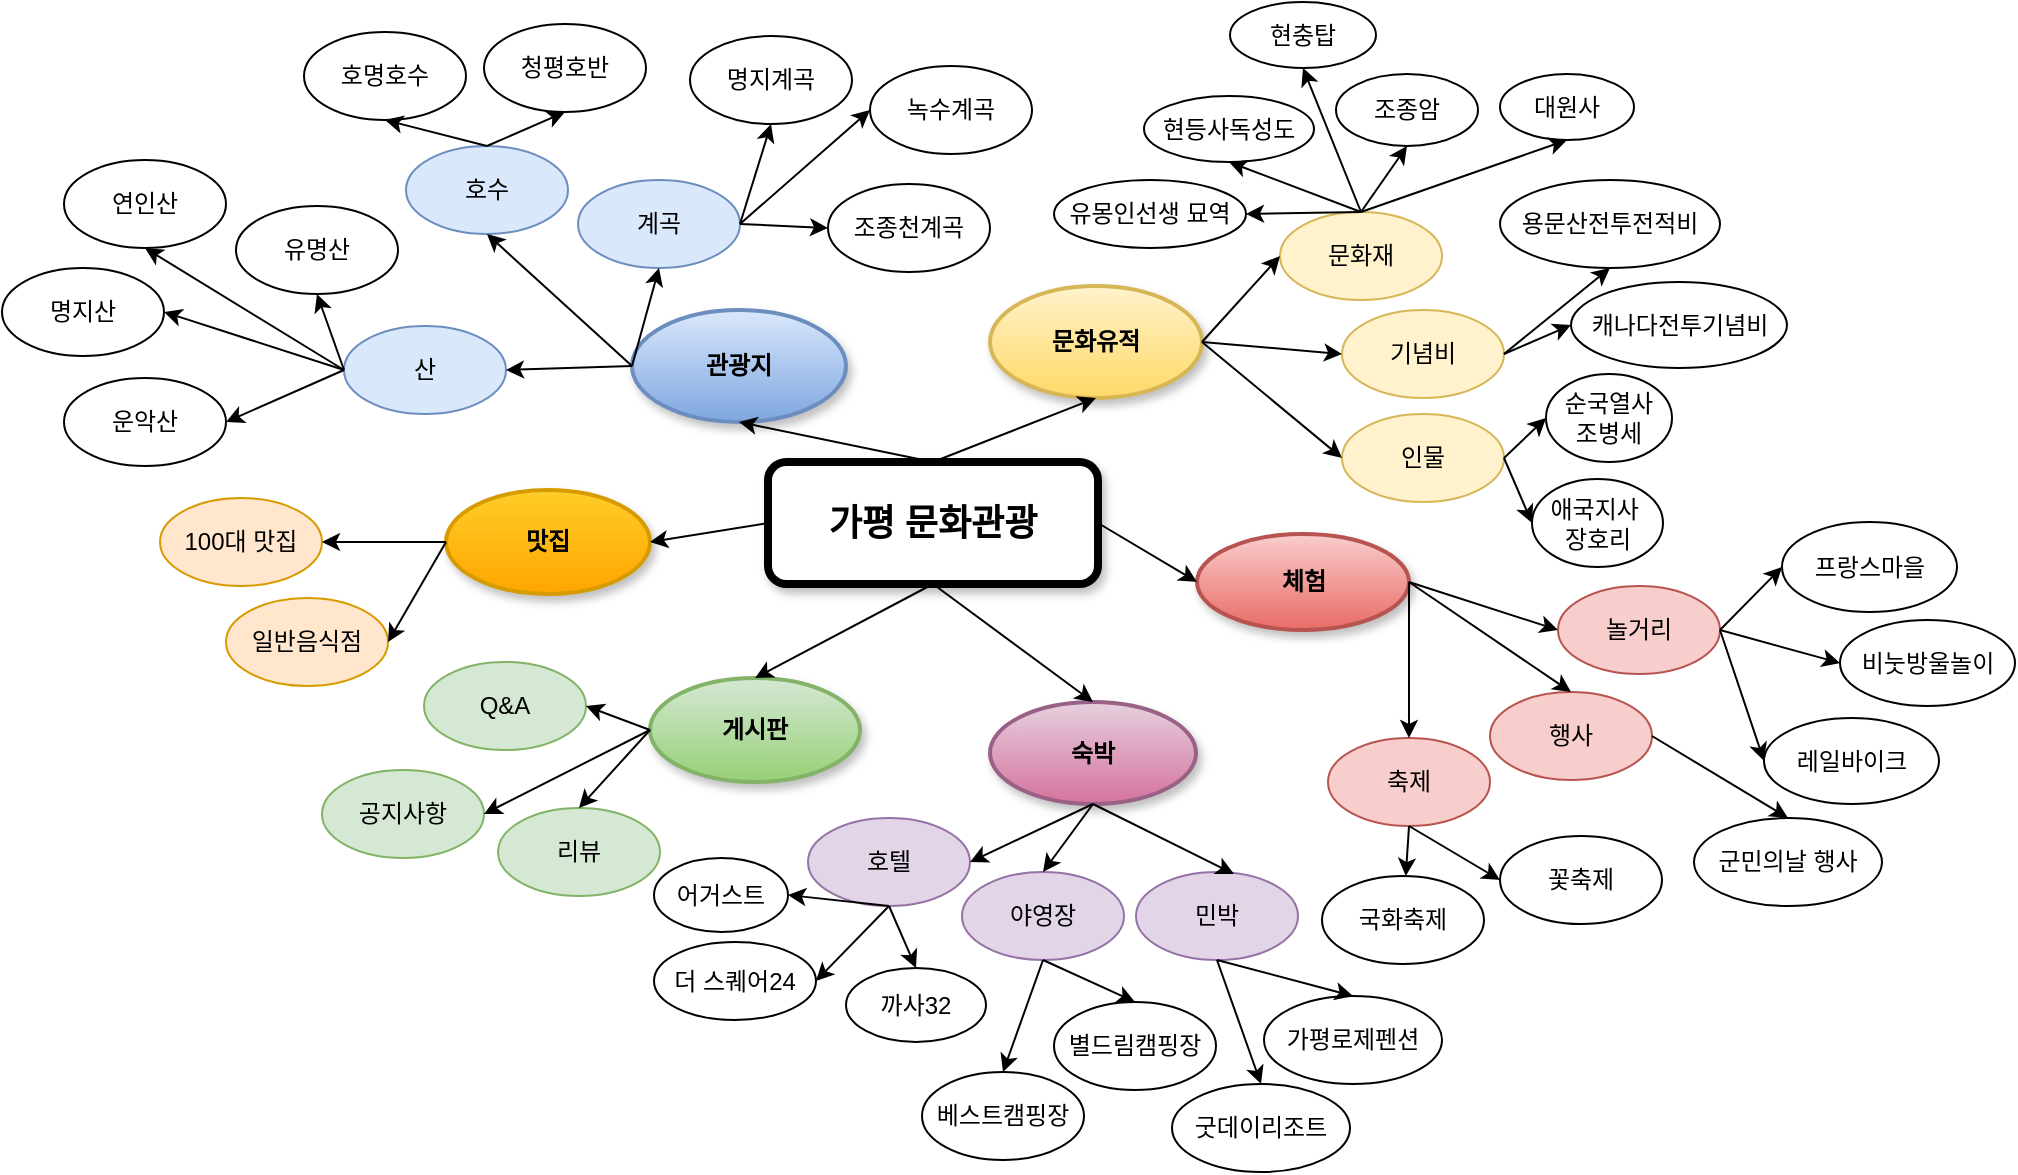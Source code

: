 <mxfile version="21.3.2" type="device">
  <diagram name="페이지-1" id="Eug13Cjw1KqkLXdhCmiU">
    <mxGraphModel dx="1434" dy="764" grid="0" gridSize="10" guides="1" tooltips="1" connect="1" arrows="1" fold="1" page="1" pageScale="1" pageWidth="10000" pageHeight="5000" math="0" shadow="0">
      <root>
        <mxCell id="0" />
        <mxCell id="1" parent="0" />
        <mxCell id="bUmHoxnxDPU0LVhCzM5T-1" value="가평 문화관광" style="rounded=1;whiteSpace=wrap;html=1;fontSize=18;fontStyle=1;strokeWidth=4;glass=0;shadow=1;" parent="1" vertex="1">
          <mxGeometry x="1027" y="595" width="165" height="61" as="geometry" />
        </mxCell>
        <mxCell id="bUmHoxnxDPU0LVhCzM5T-2" value="문화유적" style="ellipse;whiteSpace=wrap;html=1;fontStyle=1;labelBackgroundColor=none;fillColor=#fff2cc;strokeColor=#d6b656;gradientColor=#ffd966;strokeWidth=2;shadow=1;" parent="1" vertex="1">
          <mxGeometry x="1138" y="507" width="106" height="56" as="geometry" />
        </mxCell>
        <mxCell id="bUmHoxnxDPU0LVhCzM5T-3" value="관광지" style="ellipse;whiteSpace=wrap;html=1;fontStyle=1;labelBackgroundColor=none;fillColor=#dae8fc;strokeColor=#6c8ebf;gradientColor=#7ea6e0;strokeWidth=2;shadow=1;" parent="1" vertex="1">
          <mxGeometry x="959" y="519" width="107" height="56" as="geometry" />
        </mxCell>
        <mxCell id="bUmHoxnxDPU0LVhCzM5T-4" value="게시판" style="ellipse;whiteSpace=wrap;html=1;fontStyle=1;labelBackgroundColor=none;fillColor=#d5e8d4;strokeColor=#82b366;gradientColor=#97d077;strokeWidth=2;shadow=1;" parent="1" vertex="1">
          <mxGeometry x="968" y="703" width="105" height="52" as="geometry" />
        </mxCell>
        <mxCell id="bUmHoxnxDPU0LVhCzM5T-5" value="맛집" style="ellipse;whiteSpace=wrap;html=1;fontStyle=1;labelBackgroundColor=none;fillColor=#ffcd28;strokeColor=#d79b00;gradientColor=#ffa500;strokeWidth=2;shadow=1;" parent="1" vertex="1">
          <mxGeometry x="866" y="609" width="102" height="52" as="geometry" />
        </mxCell>
        <mxCell id="bUmHoxnxDPU0LVhCzM5T-6" value="숙박" style="ellipse;whiteSpace=wrap;html=1;fontStyle=1;labelBackgroundColor=none;fillColor=#e6d0de;strokeColor=#996185;gradientColor=#d5739d;strokeWidth=2;shadow=1;" parent="1" vertex="1">
          <mxGeometry x="1138" y="715" width="103" height="51" as="geometry" />
        </mxCell>
        <mxCell id="bUmHoxnxDPU0LVhCzM5T-8" value="산" style="ellipse;whiteSpace=wrap;html=1;fillColor=#dae8fc;strokeColor=#6c8ebf;" parent="1" vertex="1">
          <mxGeometry x="815" y="527" width="81" height="44" as="geometry" />
        </mxCell>
        <mxCell id="bUmHoxnxDPU0LVhCzM5T-9" value="호수" style="ellipse;whiteSpace=wrap;html=1;fillColor=#dae8fc;strokeColor=#6c8ebf;" parent="1" vertex="1">
          <mxGeometry x="846" y="437" width="81" height="44" as="geometry" />
        </mxCell>
        <mxCell id="bUmHoxnxDPU0LVhCzM5T-10" value="체험" style="ellipse;whiteSpace=wrap;html=1;fontStyle=1;labelBackgroundColor=none;fillColor=#f8cecc;strokeColor=#b85450;gradientColor=#ea6b66;strokeWidth=2;shadow=1;" parent="1" vertex="1">
          <mxGeometry x="1241.5" y="631" width="106" height="48" as="geometry" />
        </mxCell>
        <mxCell id="bUmHoxnxDPU0LVhCzM5T-11" value="계곡" style="ellipse;whiteSpace=wrap;html=1;fillColor=#dae8fc;strokeColor=#6c8ebf;" parent="1" vertex="1">
          <mxGeometry x="932" y="454" width="81" height="44" as="geometry" />
        </mxCell>
        <mxCell id="bUmHoxnxDPU0LVhCzM5T-12" value="문화재" style="ellipse;whiteSpace=wrap;html=1;fillColor=#fff2cc;strokeColor=#d6b656;" parent="1" vertex="1">
          <mxGeometry x="1283" y="470" width="81" height="44" as="geometry" />
        </mxCell>
        <mxCell id="bUmHoxnxDPU0LVhCzM5T-13" value="기념비" style="ellipse;whiteSpace=wrap;html=1;fillColor=#fff2cc;strokeColor=#d6b656;" parent="1" vertex="1">
          <mxGeometry x="1314" y="519" width="81" height="44" as="geometry" />
        </mxCell>
        <mxCell id="bUmHoxnxDPU0LVhCzM5T-14" value="인물" style="ellipse;whiteSpace=wrap;html=1;fillColor=#fff2cc;strokeColor=#d6b656;" parent="1" vertex="1">
          <mxGeometry x="1314" y="571" width="81" height="44" as="geometry" />
        </mxCell>
        <mxCell id="bUmHoxnxDPU0LVhCzM5T-16" value="호텔" style="ellipse;whiteSpace=wrap;html=1;fillColor=#e1d5e7;strokeColor=#9673a6;" parent="1" vertex="1">
          <mxGeometry x="1047" y="773" width="81" height="44" as="geometry" />
        </mxCell>
        <mxCell id="bUmHoxnxDPU0LVhCzM5T-17" value="야영장" style="ellipse;whiteSpace=wrap;html=1;fillColor=#e1d5e7;strokeColor=#9673a6;" parent="1" vertex="1">
          <mxGeometry x="1124" y="800" width="81" height="44" as="geometry" />
        </mxCell>
        <mxCell id="bUmHoxnxDPU0LVhCzM5T-18" value="민박" style="ellipse;whiteSpace=wrap;html=1;fillColor=#e1d5e7;strokeColor=#9673a6;" parent="1" vertex="1">
          <mxGeometry x="1211" y="800" width="81" height="44" as="geometry" />
        </mxCell>
        <mxCell id="bUmHoxnxDPU0LVhCzM5T-21" value="국화축제" style="ellipse;whiteSpace=wrap;html=1;" parent="1" vertex="1">
          <mxGeometry x="1304" y="802" width="81" height="44" as="geometry" />
        </mxCell>
        <mxCell id="bUmHoxnxDPU0LVhCzM5T-22" value="군민의날 행사" style="ellipse;whiteSpace=wrap;html=1;" parent="1" vertex="1">
          <mxGeometry x="1490" y="773" width="94" height="44" as="geometry" />
        </mxCell>
        <mxCell id="bUmHoxnxDPU0LVhCzM5T-23" value="비눗방울놀이" style="ellipse;whiteSpace=wrap;html=1;" parent="1" vertex="1">
          <mxGeometry x="1563" y="674" width="87.5" height="43" as="geometry" />
        </mxCell>
        <mxCell id="bUmHoxnxDPU0LVhCzM5T-24" value="축제" style="ellipse;whiteSpace=wrap;html=1;fillColor=#f8cecc;strokeColor=#b85450;" parent="1" vertex="1">
          <mxGeometry x="1307" y="733" width="81" height="44" as="geometry" />
        </mxCell>
        <mxCell id="bUmHoxnxDPU0LVhCzM5T-25" value="행사" style="ellipse;whiteSpace=wrap;html=1;fillColor=#f8cecc;strokeColor=#b85450;" parent="1" vertex="1">
          <mxGeometry x="1388" y="710" width="81" height="44" as="geometry" />
        </mxCell>
        <mxCell id="bUmHoxnxDPU0LVhCzM5T-26" value="놀거리" style="ellipse;whiteSpace=wrap;html=1;fillColor=#f8cecc;strokeColor=#b85450;" parent="1" vertex="1">
          <mxGeometry x="1422" y="657" width="81" height="44" as="geometry" />
        </mxCell>
        <mxCell id="bUmHoxnxDPU0LVhCzM5T-27" value="레일바이크" style="ellipse;whiteSpace=wrap;html=1;" parent="1" vertex="1">
          <mxGeometry x="1525" y="723" width="87.5" height="43" as="geometry" />
        </mxCell>
        <mxCell id="bUmHoxnxDPU0LVhCzM5T-28" value="꽃축제" style="ellipse;whiteSpace=wrap;html=1;" parent="1" vertex="1">
          <mxGeometry x="1393" y="782" width="81" height="44" as="geometry" />
        </mxCell>
        <mxCell id="bUmHoxnxDPU0LVhCzM5T-29" value="프랑스마을" style="ellipse;whiteSpace=wrap;html=1;" parent="1" vertex="1">
          <mxGeometry x="1534" y="625" width="87.5" height="45" as="geometry" />
        </mxCell>
        <mxCell id="bUmHoxnxDPU0LVhCzM5T-30" value="명지산" style="ellipse;whiteSpace=wrap;html=1;" parent="1" vertex="1">
          <mxGeometry x="644" y="498" width="81" height="44" as="geometry" />
        </mxCell>
        <mxCell id="bUmHoxnxDPU0LVhCzM5T-31" value="연인산" style="ellipse;whiteSpace=wrap;html=1;" parent="1" vertex="1">
          <mxGeometry x="675" y="444" width="81" height="44" as="geometry" />
        </mxCell>
        <mxCell id="bUmHoxnxDPU0LVhCzM5T-32" value="유명산" style="ellipse;whiteSpace=wrap;html=1;" parent="1" vertex="1">
          <mxGeometry x="761" y="467" width="81" height="44" as="geometry" />
        </mxCell>
        <mxCell id="bUmHoxnxDPU0LVhCzM5T-33" value="운악산" style="ellipse;whiteSpace=wrap;html=1;" parent="1" vertex="1">
          <mxGeometry x="675" y="553" width="81" height="44" as="geometry" />
        </mxCell>
        <mxCell id="bUmHoxnxDPU0LVhCzM5T-34" value="녹수계곡" style="ellipse;whiteSpace=wrap;html=1;" parent="1" vertex="1">
          <mxGeometry x="1078" y="397" width="81" height="44" as="geometry" />
        </mxCell>
        <mxCell id="bUmHoxnxDPU0LVhCzM5T-35" value="조종천계곡" style="ellipse;whiteSpace=wrap;html=1;" parent="1" vertex="1">
          <mxGeometry x="1057" y="456" width="81" height="44" as="geometry" />
        </mxCell>
        <mxCell id="bUmHoxnxDPU0LVhCzM5T-36" value="명지계곡" style="ellipse;whiteSpace=wrap;html=1;" parent="1" vertex="1">
          <mxGeometry x="988" y="382" width="81" height="44" as="geometry" />
        </mxCell>
        <mxCell id="bUmHoxnxDPU0LVhCzM5T-37" value="호명호수" style="ellipse;whiteSpace=wrap;html=1;" parent="1" vertex="1">
          <mxGeometry x="795" y="380" width="81" height="44" as="geometry" />
        </mxCell>
        <mxCell id="bUmHoxnxDPU0LVhCzM5T-38" value="청평호반" style="ellipse;whiteSpace=wrap;html=1;" parent="1" vertex="1">
          <mxGeometry x="885" y="376" width="81" height="44" as="geometry" />
        </mxCell>
        <mxCell id="bUmHoxnxDPU0LVhCzM5T-39" value="유몽인선생 묘역" style="ellipse;whiteSpace=wrap;html=1;" parent="1" vertex="1">
          <mxGeometry x="1170" y="454" width="96" height="34" as="geometry" />
        </mxCell>
        <mxCell id="bUmHoxnxDPU0LVhCzM5T-40" value="현등사독성도" style="ellipse;whiteSpace=wrap;html=1;" parent="1" vertex="1">
          <mxGeometry x="1215" y="412" width="85" height="33" as="geometry" />
        </mxCell>
        <mxCell id="bUmHoxnxDPU0LVhCzM5T-41" value="대원사" style="ellipse;whiteSpace=wrap;html=1;" parent="1" vertex="1">
          <mxGeometry x="1393" y="401" width="67" height="33" as="geometry" />
        </mxCell>
        <mxCell id="bUmHoxnxDPU0LVhCzM5T-43" value="조종암" style="ellipse;whiteSpace=wrap;html=1;" parent="1" vertex="1">
          <mxGeometry x="1311" y="401" width="71" height="36" as="geometry" />
        </mxCell>
        <mxCell id="bUmHoxnxDPU0LVhCzM5T-44" value="현충탑" style="ellipse;whiteSpace=wrap;html=1;" parent="1" vertex="1">
          <mxGeometry x="1258" y="365" width="73" height="33" as="geometry" />
        </mxCell>
        <mxCell id="bUmHoxnxDPU0LVhCzM5T-45" value="캐나다전투기념비" style="ellipse;whiteSpace=wrap;html=1;" parent="1" vertex="1">
          <mxGeometry x="1428.5" y="505" width="108" height="43" as="geometry" />
        </mxCell>
        <mxCell id="bUmHoxnxDPU0LVhCzM5T-46" value="용문산전투전적비" style="ellipse;whiteSpace=wrap;html=1;" parent="1" vertex="1">
          <mxGeometry x="1393" y="454" width="110" height="44" as="geometry" />
        </mxCell>
        <mxCell id="bUmHoxnxDPU0LVhCzM5T-47" value="순국열사&lt;br&gt;조병세" style="ellipse;whiteSpace=wrap;html=1;" parent="1" vertex="1">
          <mxGeometry x="1416" y="551" width="63" height="44" as="geometry" />
        </mxCell>
        <mxCell id="bUmHoxnxDPU0LVhCzM5T-48" value="애국지사&amp;nbsp;&lt;br&gt;장호리" style="ellipse;whiteSpace=wrap;html=1;" parent="1" vertex="1">
          <mxGeometry x="1409" y="603.5" width="65.5" height="44" as="geometry" />
        </mxCell>
        <mxCell id="bUmHoxnxDPU0LVhCzM5T-49" value="어거스트" style="ellipse;whiteSpace=wrap;html=1;" parent="1" vertex="1">
          <mxGeometry x="970" y="793" width="67" height="37" as="geometry" />
        </mxCell>
        <mxCell id="bUmHoxnxDPU0LVhCzM5T-50" value="까사32" style="ellipse;whiteSpace=wrap;html=1;" parent="1" vertex="1">
          <mxGeometry x="1066" y="848" width="70" height="37" as="geometry" />
        </mxCell>
        <mxCell id="bUmHoxnxDPU0LVhCzM5T-51" value="더 스퀘어24" style="ellipse;whiteSpace=wrap;html=1;" parent="1" vertex="1">
          <mxGeometry x="970" y="835" width="81" height="39" as="geometry" />
        </mxCell>
        <mxCell id="bUmHoxnxDPU0LVhCzM5T-52" value="베스트캠핑장" style="ellipse;whiteSpace=wrap;html=1;" parent="1" vertex="1">
          <mxGeometry x="1104" y="900" width="81" height="44" as="geometry" />
        </mxCell>
        <mxCell id="bUmHoxnxDPU0LVhCzM5T-53" value="별드림캠핑장" style="ellipse;whiteSpace=wrap;html=1;" parent="1" vertex="1">
          <mxGeometry x="1170" y="865" width="81" height="44" as="geometry" />
        </mxCell>
        <mxCell id="bUmHoxnxDPU0LVhCzM5T-54" value="굿데이리조트" style="ellipse;whiteSpace=wrap;html=1;" parent="1" vertex="1">
          <mxGeometry x="1229" y="906" width="89" height="44" as="geometry" />
        </mxCell>
        <mxCell id="bUmHoxnxDPU0LVhCzM5T-55" value="가평로제펜션" style="ellipse;whiteSpace=wrap;html=1;" parent="1" vertex="1">
          <mxGeometry x="1275" y="862" width="89" height="44" as="geometry" />
        </mxCell>
        <mxCell id="bUmHoxnxDPU0LVhCzM5T-56" value="100대 맛집" style="ellipse;whiteSpace=wrap;html=1;fillColor=#ffe6cc;strokeColor=#d79b00;" parent="1" vertex="1">
          <mxGeometry x="723" y="613" width="81" height="44" as="geometry" />
        </mxCell>
        <mxCell id="bUmHoxnxDPU0LVhCzM5T-57" value="일반음식점" style="ellipse;whiteSpace=wrap;html=1;fillColor=#ffe6cc;strokeColor=#d79b00;" parent="1" vertex="1">
          <mxGeometry x="756" y="663" width="81" height="44" as="geometry" />
        </mxCell>
        <mxCell id="bUmHoxnxDPU0LVhCzM5T-58" value="공지사항" style="ellipse;whiteSpace=wrap;html=1;fillColor=#d5e8d4;strokeColor=#82b366;" parent="1" vertex="1">
          <mxGeometry x="804" y="749" width="81" height="44" as="geometry" />
        </mxCell>
        <mxCell id="bUmHoxnxDPU0LVhCzM5T-59" value="Q&amp;amp;A" style="ellipse;whiteSpace=wrap;html=1;fillColor=#d5e8d4;strokeColor=#82b366;" parent="1" vertex="1">
          <mxGeometry x="855" y="695" width="81" height="44" as="geometry" />
        </mxCell>
        <mxCell id="bUmHoxnxDPU0LVhCzM5T-60" value="리뷰" style="ellipse;whiteSpace=wrap;html=1;fillColor=#d5e8d4;strokeColor=#82b366;" parent="1" vertex="1">
          <mxGeometry x="892" y="768" width="81" height="44" as="geometry" />
        </mxCell>
        <mxCell id="rBA8UB2C427OJ4yDH4QD-1" value="" style="endArrow=classic;html=1;rounded=0;exitX=0.5;exitY=0;exitDx=0;exitDy=0;entryX=1;entryY=0.5;entryDx=0;entryDy=0;" edge="1" parent="1" source="bUmHoxnxDPU0LVhCzM5T-12" target="bUmHoxnxDPU0LVhCzM5T-39">
          <mxGeometry width="50" height="50" relative="1" as="geometry">
            <mxPoint x="1105" y="417" as="sourcePoint" />
            <mxPoint x="1155" y="367" as="targetPoint" />
          </mxGeometry>
        </mxCell>
        <mxCell id="rBA8UB2C427OJ4yDH4QD-2" value="" style="endArrow=classic;html=1;rounded=0;exitX=0.5;exitY=0;exitDx=0;exitDy=0;entryX=0.5;entryY=1;entryDx=0;entryDy=0;" edge="1" parent="1" source="bUmHoxnxDPU0LVhCzM5T-12" target="bUmHoxnxDPU0LVhCzM5T-40">
          <mxGeometry width="50" height="50" relative="1" as="geometry">
            <mxPoint x="1105" y="417" as="sourcePoint" />
            <mxPoint x="1155" y="367" as="targetPoint" />
          </mxGeometry>
        </mxCell>
        <mxCell id="rBA8UB2C427OJ4yDH4QD-3" value="" style="endArrow=classic;html=1;rounded=0;exitX=0.5;exitY=0;exitDx=0;exitDy=0;entryX=0.5;entryY=1;entryDx=0;entryDy=0;" edge="1" parent="1" source="bUmHoxnxDPU0LVhCzM5T-12" target="bUmHoxnxDPU0LVhCzM5T-43">
          <mxGeometry width="50" height="50" relative="1" as="geometry">
            <mxPoint x="1105" y="417" as="sourcePoint" />
            <mxPoint x="1155" y="367" as="targetPoint" />
          </mxGeometry>
        </mxCell>
        <mxCell id="rBA8UB2C427OJ4yDH4QD-4" value="" style="endArrow=classic;html=1;rounded=0;exitX=0.5;exitY=0;exitDx=0;exitDy=0;entryX=0.5;entryY=1;entryDx=0;entryDy=0;" edge="1" parent="1" source="bUmHoxnxDPU0LVhCzM5T-12" target="bUmHoxnxDPU0LVhCzM5T-44">
          <mxGeometry width="50" height="50" relative="1" as="geometry">
            <mxPoint x="1105" y="417" as="sourcePoint" />
            <mxPoint x="1155" y="367" as="targetPoint" />
          </mxGeometry>
        </mxCell>
        <mxCell id="rBA8UB2C427OJ4yDH4QD-5" value="" style="endArrow=classic;html=1;rounded=0;exitX=0.5;exitY=0;exitDx=0;exitDy=0;entryX=0.5;entryY=1;entryDx=0;entryDy=0;" edge="1" parent="1" source="bUmHoxnxDPU0LVhCzM5T-12" target="bUmHoxnxDPU0LVhCzM5T-41">
          <mxGeometry width="50" height="50" relative="1" as="geometry">
            <mxPoint x="1105" y="417" as="sourcePoint" />
            <mxPoint x="1155" y="367" as="targetPoint" />
          </mxGeometry>
        </mxCell>
        <mxCell id="rBA8UB2C427OJ4yDH4QD-7" value="" style="endArrow=classic;html=1;rounded=0;exitX=1;exitY=0.5;exitDx=0;exitDy=0;entryX=0.5;entryY=1;entryDx=0;entryDy=0;" edge="1" parent="1" source="bUmHoxnxDPU0LVhCzM5T-13" target="bUmHoxnxDPU0LVhCzM5T-46">
          <mxGeometry width="50" height="50" relative="1" as="geometry">
            <mxPoint x="1105" y="417" as="sourcePoint" />
            <mxPoint x="1155" y="367" as="targetPoint" />
          </mxGeometry>
        </mxCell>
        <mxCell id="rBA8UB2C427OJ4yDH4QD-8" value="" style="endArrow=classic;html=1;rounded=0;exitX=1;exitY=0.5;exitDx=0;exitDy=0;entryX=0;entryY=0.5;entryDx=0;entryDy=0;" edge="1" parent="1" source="bUmHoxnxDPU0LVhCzM5T-13" target="bUmHoxnxDPU0LVhCzM5T-45">
          <mxGeometry width="50" height="50" relative="1" as="geometry">
            <mxPoint x="1105" y="417" as="sourcePoint" />
            <mxPoint x="1155" y="367" as="targetPoint" />
          </mxGeometry>
        </mxCell>
        <mxCell id="rBA8UB2C427OJ4yDH4QD-9" value="" style="endArrow=classic;html=1;rounded=0;exitX=1;exitY=0.5;exitDx=0;exitDy=0;entryX=0;entryY=0.5;entryDx=0;entryDy=0;" edge="1" parent="1" source="bUmHoxnxDPU0LVhCzM5T-14" target="bUmHoxnxDPU0LVhCzM5T-47">
          <mxGeometry width="50" height="50" relative="1" as="geometry">
            <mxPoint x="1105" y="417" as="sourcePoint" />
            <mxPoint x="1155" y="367" as="targetPoint" />
          </mxGeometry>
        </mxCell>
        <mxCell id="rBA8UB2C427OJ4yDH4QD-10" value="" style="endArrow=classic;html=1;rounded=0;exitX=1;exitY=0.5;exitDx=0;exitDy=0;entryX=0;entryY=0.5;entryDx=0;entryDy=0;" edge="1" parent="1" source="bUmHoxnxDPU0LVhCzM5T-14" target="bUmHoxnxDPU0LVhCzM5T-48">
          <mxGeometry width="50" height="50" relative="1" as="geometry">
            <mxPoint x="1105" y="417" as="sourcePoint" />
            <mxPoint x="1155" y="367" as="targetPoint" />
          </mxGeometry>
        </mxCell>
        <mxCell id="rBA8UB2C427OJ4yDH4QD-11" value="" style="endArrow=classic;html=1;rounded=0;exitX=1;exitY=0.5;exitDx=0;exitDy=0;entryX=0;entryY=0.5;entryDx=0;entryDy=0;" edge="1" parent="1" source="bUmHoxnxDPU0LVhCzM5T-2" target="bUmHoxnxDPU0LVhCzM5T-12">
          <mxGeometry width="50" height="50" relative="1" as="geometry">
            <mxPoint x="1105" y="417" as="sourcePoint" />
            <mxPoint x="1155" y="367" as="targetPoint" />
          </mxGeometry>
        </mxCell>
        <mxCell id="rBA8UB2C427OJ4yDH4QD-12" value="" style="endArrow=classic;html=1;rounded=0;exitX=1;exitY=0.5;exitDx=0;exitDy=0;entryX=0;entryY=0.5;entryDx=0;entryDy=0;" edge="1" parent="1" source="bUmHoxnxDPU0LVhCzM5T-2" target="bUmHoxnxDPU0LVhCzM5T-13">
          <mxGeometry width="50" height="50" relative="1" as="geometry">
            <mxPoint x="1105" y="417" as="sourcePoint" />
            <mxPoint x="1155" y="367" as="targetPoint" />
          </mxGeometry>
        </mxCell>
        <mxCell id="rBA8UB2C427OJ4yDH4QD-13" value="" style="endArrow=classic;html=1;rounded=0;exitX=1;exitY=0.5;exitDx=0;exitDy=0;entryX=0;entryY=0.5;entryDx=0;entryDy=0;" edge="1" parent="1" source="bUmHoxnxDPU0LVhCzM5T-2" target="bUmHoxnxDPU0LVhCzM5T-14">
          <mxGeometry width="50" height="50" relative="1" as="geometry">
            <mxPoint x="1105" y="417" as="sourcePoint" />
            <mxPoint x="1155" y="367" as="targetPoint" />
          </mxGeometry>
        </mxCell>
        <mxCell id="rBA8UB2C427OJ4yDH4QD-14" value="" style="endArrow=classic;html=1;rounded=0;exitX=0.5;exitY=0;exitDx=0;exitDy=0;entryX=0.5;entryY=1;entryDx=0;entryDy=0;" edge="1" parent="1" source="bUmHoxnxDPU0LVhCzM5T-1" target="bUmHoxnxDPU0LVhCzM5T-2">
          <mxGeometry width="50" height="50" relative="1" as="geometry">
            <mxPoint x="1105" y="684" as="sourcePoint" />
            <mxPoint x="1155" y="634" as="targetPoint" />
          </mxGeometry>
        </mxCell>
        <mxCell id="rBA8UB2C427OJ4yDH4QD-15" value="" style="endArrow=classic;html=1;rounded=0;exitX=1;exitY=0.5;exitDx=0;exitDy=0;entryX=0;entryY=0.5;entryDx=0;entryDy=0;" edge="1" parent="1" source="bUmHoxnxDPU0LVhCzM5T-1" target="bUmHoxnxDPU0LVhCzM5T-10">
          <mxGeometry width="50" height="50" relative="1" as="geometry">
            <mxPoint x="1105" y="684" as="sourcePoint" />
            <mxPoint x="1155" y="634" as="targetPoint" />
          </mxGeometry>
        </mxCell>
        <mxCell id="rBA8UB2C427OJ4yDH4QD-16" value="" style="endArrow=classic;html=1;rounded=0;exitX=0.5;exitY=1;exitDx=0;exitDy=0;entryX=0.5;entryY=0;entryDx=0;entryDy=0;" edge="1" parent="1" source="bUmHoxnxDPU0LVhCzM5T-1" target="bUmHoxnxDPU0LVhCzM5T-6">
          <mxGeometry width="50" height="50" relative="1" as="geometry">
            <mxPoint x="1105" y="684" as="sourcePoint" />
            <mxPoint x="1155" y="634" as="targetPoint" />
          </mxGeometry>
        </mxCell>
        <mxCell id="rBA8UB2C427OJ4yDH4QD-17" value="" style="endArrow=classic;html=1;rounded=0;exitX=0.5;exitY=1;exitDx=0;exitDy=0;entryX=0.5;entryY=0;entryDx=0;entryDy=0;" edge="1" parent="1" source="bUmHoxnxDPU0LVhCzM5T-1" target="bUmHoxnxDPU0LVhCzM5T-4">
          <mxGeometry width="50" height="50" relative="1" as="geometry">
            <mxPoint x="1105" y="684" as="sourcePoint" />
            <mxPoint x="1155" y="634" as="targetPoint" />
          </mxGeometry>
        </mxCell>
        <mxCell id="rBA8UB2C427OJ4yDH4QD-18" value="" style="endArrow=classic;html=1;rounded=0;exitX=0;exitY=0.5;exitDx=0;exitDy=0;entryX=1;entryY=0.5;entryDx=0;entryDy=0;" edge="1" parent="1" source="bUmHoxnxDPU0LVhCzM5T-1" target="bUmHoxnxDPU0LVhCzM5T-5">
          <mxGeometry width="50" height="50" relative="1" as="geometry">
            <mxPoint x="1105" y="684" as="sourcePoint" />
            <mxPoint x="1155" y="634" as="targetPoint" />
          </mxGeometry>
        </mxCell>
        <mxCell id="rBA8UB2C427OJ4yDH4QD-19" value="" style="endArrow=classic;html=1;rounded=0;exitX=0.5;exitY=0;exitDx=0;exitDy=0;entryX=0.5;entryY=1;entryDx=0;entryDy=0;" edge="1" parent="1" source="bUmHoxnxDPU0LVhCzM5T-1" target="bUmHoxnxDPU0LVhCzM5T-3">
          <mxGeometry width="50" height="50" relative="1" as="geometry">
            <mxPoint x="1105" y="684" as="sourcePoint" />
            <mxPoint x="1155" y="634" as="targetPoint" />
          </mxGeometry>
        </mxCell>
        <mxCell id="rBA8UB2C427OJ4yDH4QD-20" value="" style="endArrow=classic;html=1;rounded=0;exitX=1;exitY=0.5;exitDx=0;exitDy=0;entryX=0;entryY=0.5;entryDx=0;entryDy=0;" edge="1" parent="1" source="bUmHoxnxDPU0LVhCzM5T-10" target="bUmHoxnxDPU0LVhCzM5T-26">
          <mxGeometry width="50" height="50" relative="1" as="geometry">
            <mxPoint x="1105" y="684" as="sourcePoint" />
            <mxPoint x="1155" y="634" as="targetPoint" />
          </mxGeometry>
        </mxCell>
        <mxCell id="rBA8UB2C427OJ4yDH4QD-21" value="" style="endArrow=classic;html=1;rounded=0;exitX=1;exitY=0.5;exitDx=0;exitDy=0;entryX=0.5;entryY=0;entryDx=0;entryDy=0;" edge="1" parent="1" source="bUmHoxnxDPU0LVhCzM5T-10" target="bUmHoxnxDPU0LVhCzM5T-25">
          <mxGeometry width="50" height="50" relative="1" as="geometry">
            <mxPoint x="1105" y="684" as="sourcePoint" />
            <mxPoint x="1155" y="634" as="targetPoint" />
          </mxGeometry>
        </mxCell>
        <mxCell id="rBA8UB2C427OJ4yDH4QD-22" value="" style="endArrow=classic;html=1;rounded=0;exitX=1;exitY=0.5;exitDx=0;exitDy=0;entryX=0;entryY=0.5;entryDx=0;entryDy=0;" edge="1" parent="1" source="bUmHoxnxDPU0LVhCzM5T-26" target="bUmHoxnxDPU0LVhCzM5T-29">
          <mxGeometry width="50" height="50" relative="1" as="geometry">
            <mxPoint x="1105" y="684" as="sourcePoint" />
            <mxPoint x="1155" y="634" as="targetPoint" />
          </mxGeometry>
        </mxCell>
        <mxCell id="rBA8UB2C427OJ4yDH4QD-23" value="" style="endArrow=classic;html=1;rounded=0;exitX=1;exitY=0.5;exitDx=0;exitDy=0;entryX=0;entryY=0.5;entryDx=0;entryDy=0;" edge="1" parent="1" source="bUmHoxnxDPU0LVhCzM5T-26" target="bUmHoxnxDPU0LVhCzM5T-23">
          <mxGeometry width="50" height="50" relative="1" as="geometry">
            <mxPoint x="1105" y="684" as="sourcePoint" />
            <mxPoint x="1155" y="634" as="targetPoint" />
          </mxGeometry>
        </mxCell>
        <mxCell id="rBA8UB2C427OJ4yDH4QD-24" value="" style="endArrow=classic;html=1;rounded=0;exitX=1;exitY=0.5;exitDx=0;exitDy=0;entryX=0;entryY=0.5;entryDx=0;entryDy=0;" edge="1" parent="1" source="bUmHoxnxDPU0LVhCzM5T-26" target="bUmHoxnxDPU0LVhCzM5T-27">
          <mxGeometry width="50" height="50" relative="1" as="geometry">
            <mxPoint x="1105" y="684" as="sourcePoint" />
            <mxPoint x="1155" y="634" as="targetPoint" />
          </mxGeometry>
        </mxCell>
        <mxCell id="rBA8UB2C427OJ4yDH4QD-25" value="" style="endArrow=classic;html=1;rounded=0;exitX=1;exitY=0.5;exitDx=0;exitDy=0;entryX=0.5;entryY=0;entryDx=0;entryDy=0;" edge="1" parent="1" source="bUmHoxnxDPU0LVhCzM5T-25" target="bUmHoxnxDPU0LVhCzM5T-22">
          <mxGeometry width="50" height="50" relative="1" as="geometry">
            <mxPoint x="1105" y="684" as="sourcePoint" />
            <mxPoint x="1155" y="634" as="targetPoint" />
          </mxGeometry>
        </mxCell>
        <mxCell id="rBA8UB2C427OJ4yDH4QD-26" value="" style="endArrow=classic;html=1;rounded=0;exitX=1;exitY=0.5;exitDx=0;exitDy=0;entryX=0.5;entryY=0;entryDx=0;entryDy=0;" edge="1" parent="1" source="bUmHoxnxDPU0LVhCzM5T-10" target="bUmHoxnxDPU0LVhCzM5T-24">
          <mxGeometry width="50" height="50" relative="1" as="geometry">
            <mxPoint x="1105" y="684" as="sourcePoint" />
            <mxPoint x="1155" y="634" as="targetPoint" />
          </mxGeometry>
        </mxCell>
        <mxCell id="rBA8UB2C427OJ4yDH4QD-27" value="" style="endArrow=classic;html=1;rounded=0;exitX=0.5;exitY=1;exitDx=0;exitDy=0;" edge="1" parent="1" source="bUmHoxnxDPU0LVhCzM5T-24" target="bUmHoxnxDPU0LVhCzM5T-21">
          <mxGeometry width="50" height="50" relative="1" as="geometry">
            <mxPoint x="1105" y="684" as="sourcePoint" />
            <mxPoint x="1155" y="634" as="targetPoint" />
          </mxGeometry>
        </mxCell>
        <mxCell id="rBA8UB2C427OJ4yDH4QD-28" value="" style="endArrow=classic;html=1;rounded=0;exitX=0.5;exitY=1;exitDx=0;exitDy=0;entryX=0;entryY=0.5;entryDx=0;entryDy=0;" edge="1" parent="1" source="bUmHoxnxDPU0LVhCzM5T-24" target="bUmHoxnxDPU0LVhCzM5T-28">
          <mxGeometry width="50" height="50" relative="1" as="geometry">
            <mxPoint x="1105" y="684" as="sourcePoint" />
            <mxPoint x="1155" y="634" as="targetPoint" />
          </mxGeometry>
        </mxCell>
        <mxCell id="rBA8UB2C427OJ4yDH4QD-29" value="" style="endArrow=classic;html=1;rounded=0;exitX=0.5;exitY=1;exitDx=0;exitDy=0;entryX=1;entryY=0.5;entryDx=0;entryDy=0;" edge="1" parent="1" source="bUmHoxnxDPU0LVhCzM5T-6" target="bUmHoxnxDPU0LVhCzM5T-16">
          <mxGeometry width="50" height="50" relative="1" as="geometry">
            <mxPoint x="1105" y="684" as="sourcePoint" />
            <mxPoint x="1155" y="634" as="targetPoint" />
          </mxGeometry>
        </mxCell>
        <mxCell id="rBA8UB2C427OJ4yDH4QD-30" value="" style="endArrow=classic;html=1;rounded=0;exitX=0.5;exitY=1;exitDx=0;exitDy=0;entryX=0.5;entryY=0;entryDx=0;entryDy=0;" edge="1" parent="1" source="bUmHoxnxDPU0LVhCzM5T-6" target="bUmHoxnxDPU0LVhCzM5T-17">
          <mxGeometry width="50" height="50" relative="1" as="geometry">
            <mxPoint x="1105" y="684" as="sourcePoint" />
            <mxPoint x="1155" y="634" as="targetPoint" />
          </mxGeometry>
        </mxCell>
        <mxCell id="rBA8UB2C427OJ4yDH4QD-31" value="" style="endArrow=classic;html=1;rounded=0;exitX=0.5;exitY=1;exitDx=0;exitDy=0;entryX=0.605;entryY=0.023;entryDx=0;entryDy=0;entryPerimeter=0;" edge="1" parent="1" source="bUmHoxnxDPU0LVhCzM5T-6" target="bUmHoxnxDPU0LVhCzM5T-18">
          <mxGeometry width="50" height="50" relative="1" as="geometry">
            <mxPoint x="1105" y="684" as="sourcePoint" />
            <mxPoint x="1155" y="634" as="targetPoint" />
          </mxGeometry>
        </mxCell>
        <mxCell id="rBA8UB2C427OJ4yDH4QD-32" value="" style="endArrow=classic;html=1;rounded=0;exitX=0.5;exitY=1;exitDx=0;exitDy=0;entryX=0.5;entryY=0;entryDx=0;entryDy=0;" edge="1" parent="1" source="bUmHoxnxDPU0LVhCzM5T-18" target="bUmHoxnxDPU0LVhCzM5T-55">
          <mxGeometry width="50" height="50" relative="1" as="geometry">
            <mxPoint x="1105" y="684" as="sourcePoint" />
            <mxPoint x="1155" y="634" as="targetPoint" />
          </mxGeometry>
        </mxCell>
        <mxCell id="rBA8UB2C427OJ4yDH4QD-33" value="" style="endArrow=classic;html=1;rounded=0;exitX=0.5;exitY=1;exitDx=0;exitDy=0;entryX=0.5;entryY=0;entryDx=0;entryDy=0;" edge="1" parent="1" source="bUmHoxnxDPU0LVhCzM5T-18" target="bUmHoxnxDPU0LVhCzM5T-54">
          <mxGeometry width="50" height="50" relative="1" as="geometry">
            <mxPoint x="1105" y="684" as="sourcePoint" />
            <mxPoint x="1155" y="634" as="targetPoint" />
          </mxGeometry>
        </mxCell>
        <mxCell id="rBA8UB2C427OJ4yDH4QD-34" value="" style="endArrow=classic;html=1;rounded=0;exitX=0.5;exitY=1;exitDx=0;exitDy=0;entryX=0.5;entryY=0;entryDx=0;entryDy=0;" edge="1" parent="1" source="bUmHoxnxDPU0LVhCzM5T-17" target="bUmHoxnxDPU0LVhCzM5T-53">
          <mxGeometry width="50" height="50" relative="1" as="geometry">
            <mxPoint x="1105" y="684" as="sourcePoint" />
            <mxPoint x="1155" y="634" as="targetPoint" />
          </mxGeometry>
        </mxCell>
        <mxCell id="rBA8UB2C427OJ4yDH4QD-35" value="" style="endArrow=classic;html=1;rounded=0;exitX=0.5;exitY=1;exitDx=0;exitDy=0;entryX=0.5;entryY=0;entryDx=0;entryDy=0;" edge="1" parent="1" source="bUmHoxnxDPU0LVhCzM5T-17" target="bUmHoxnxDPU0LVhCzM5T-52">
          <mxGeometry width="50" height="50" relative="1" as="geometry">
            <mxPoint x="1168" y="842" as="sourcePoint" />
            <mxPoint x="1155" y="634" as="targetPoint" />
          </mxGeometry>
        </mxCell>
        <mxCell id="rBA8UB2C427OJ4yDH4QD-36" value="" style="endArrow=classic;html=1;rounded=0;exitX=0.5;exitY=1;exitDx=0;exitDy=0;entryX=1;entryY=0.5;entryDx=0;entryDy=0;" edge="1" parent="1" source="bUmHoxnxDPU0LVhCzM5T-16" target="bUmHoxnxDPU0LVhCzM5T-49">
          <mxGeometry width="50" height="50" relative="1" as="geometry">
            <mxPoint x="1105" y="684" as="sourcePoint" />
            <mxPoint x="1155" y="634" as="targetPoint" />
          </mxGeometry>
        </mxCell>
        <mxCell id="rBA8UB2C427OJ4yDH4QD-37" value="" style="endArrow=classic;html=1;rounded=0;exitX=0.5;exitY=1;exitDx=0;exitDy=0;entryX=0.5;entryY=0;entryDx=0;entryDy=0;" edge="1" parent="1" source="bUmHoxnxDPU0LVhCzM5T-16" target="bUmHoxnxDPU0LVhCzM5T-50">
          <mxGeometry width="50" height="50" relative="1" as="geometry">
            <mxPoint x="1105" y="684" as="sourcePoint" />
            <mxPoint x="1155" y="634" as="targetPoint" />
          </mxGeometry>
        </mxCell>
        <mxCell id="rBA8UB2C427OJ4yDH4QD-38" value="" style="endArrow=classic;html=1;rounded=0;exitX=0.5;exitY=1;exitDx=0;exitDy=0;entryX=1;entryY=0.5;entryDx=0;entryDy=0;" edge="1" parent="1" source="bUmHoxnxDPU0LVhCzM5T-16" target="bUmHoxnxDPU0LVhCzM5T-51">
          <mxGeometry width="50" height="50" relative="1" as="geometry">
            <mxPoint x="1105" y="684" as="sourcePoint" />
            <mxPoint x="1155" y="634" as="targetPoint" />
          </mxGeometry>
        </mxCell>
        <mxCell id="rBA8UB2C427OJ4yDH4QD-39" value="" style="endArrow=classic;html=1;rounded=0;exitX=0;exitY=0.5;exitDx=0;exitDy=0;entryX=0.5;entryY=0;entryDx=0;entryDy=0;" edge="1" parent="1" source="bUmHoxnxDPU0LVhCzM5T-4" target="bUmHoxnxDPU0LVhCzM5T-60">
          <mxGeometry width="50" height="50" relative="1" as="geometry">
            <mxPoint x="1105" y="684" as="sourcePoint" />
            <mxPoint x="1155" y="634" as="targetPoint" />
          </mxGeometry>
        </mxCell>
        <mxCell id="rBA8UB2C427OJ4yDH4QD-40" value="" style="endArrow=classic;html=1;rounded=0;exitX=0;exitY=0.5;exitDx=0;exitDy=0;entryX=1;entryY=0.5;entryDx=0;entryDy=0;" edge="1" parent="1" source="bUmHoxnxDPU0LVhCzM5T-4" target="bUmHoxnxDPU0LVhCzM5T-59">
          <mxGeometry width="50" height="50" relative="1" as="geometry">
            <mxPoint x="1105" y="684" as="sourcePoint" />
            <mxPoint x="1155" y="634" as="targetPoint" />
          </mxGeometry>
        </mxCell>
        <mxCell id="rBA8UB2C427OJ4yDH4QD-41" value="" style="endArrow=classic;html=1;rounded=0;exitX=0;exitY=0.5;exitDx=0;exitDy=0;entryX=1;entryY=0.5;entryDx=0;entryDy=0;" edge="1" parent="1" source="bUmHoxnxDPU0LVhCzM5T-4" target="bUmHoxnxDPU0LVhCzM5T-58">
          <mxGeometry width="50" height="50" relative="1" as="geometry">
            <mxPoint x="1105" y="684" as="sourcePoint" />
            <mxPoint x="1155" y="634" as="targetPoint" />
          </mxGeometry>
        </mxCell>
        <mxCell id="rBA8UB2C427OJ4yDH4QD-42" value="" style="endArrow=classic;html=1;rounded=0;exitX=0;exitY=0.5;exitDx=0;exitDy=0;entryX=1;entryY=0.5;entryDx=0;entryDy=0;" edge="1" parent="1" source="bUmHoxnxDPU0LVhCzM5T-5" target="bUmHoxnxDPU0LVhCzM5T-56">
          <mxGeometry width="50" height="50" relative="1" as="geometry">
            <mxPoint x="1105" y="684" as="sourcePoint" />
            <mxPoint x="1155" y="634" as="targetPoint" />
          </mxGeometry>
        </mxCell>
        <mxCell id="rBA8UB2C427OJ4yDH4QD-43" value="" style="endArrow=classic;html=1;rounded=0;exitX=0;exitY=0.5;exitDx=0;exitDy=0;entryX=1;entryY=0.5;entryDx=0;entryDy=0;" edge="1" parent="1" source="bUmHoxnxDPU0LVhCzM5T-5" target="bUmHoxnxDPU0LVhCzM5T-57">
          <mxGeometry width="50" height="50" relative="1" as="geometry">
            <mxPoint x="1105" y="684" as="sourcePoint" />
            <mxPoint x="1155" y="634" as="targetPoint" />
          </mxGeometry>
        </mxCell>
        <mxCell id="rBA8UB2C427OJ4yDH4QD-44" value="" style="endArrow=classic;html=1;rounded=0;exitX=0;exitY=0.5;exitDx=0;exitDy=0;entryX=0.5;entryY=1;entryDx=0;entryDy=0;" edge="1" parent="1" source="bUmHoxnxDPU0LVhCzM5T-3" target="bUmHoxnxDPU0LVhCzM5T-11">
          <mxGeometry width="50" height="50" relative="1" as="geometry">
            <mxPoint x="1105" y="684" as="sourcePoint" />
            <mxPoint x="1155" y="634" as="targetPoint" />
          </mxGeometry>
        </mxCell>
        <mxCell id="rBA8UB2C427OJ4yDH4QD-45" value="" style="endArrow=classic;html=1;rounded=0;exitX=0;exitY=0.5;exitDx=0;exitDy=0;entryX=0.5;entryY=1;entryDx=0;entryDy=0;" edge="1" parent="1" source="bUmHoxnxDPU0LVhCzM5T-3" target="bUmHoxnxDPU0LVhCzM5T-9">
          <mxGeometry width="50" height="50" relative="1" as="geometry">
            <mxPoint x="1105" y="684" as="sourcePoint" />
            <mxPoint x="1155" y="634" as="targetPoint" />
          </mxGeometry>
        </mxCell>
        <mxCell id="rBA8UB2C427OJ4yDH4QD-46" value="" style="endArrow=classic;html=1;rounded=0;exitX=1;exitY=0.5;exitDx=0;exitDy=0;entryX=0;entryY=0.5;entryDx=0;entryDy=0;" edge="1" parent="1" source="bUmHoxnxDPU0LVhCzM5T-11" target="bUmHoxnxDPU0LVhCzM5T-35">
          <mxGeometry width="50" height="50" relative="1" as="geometry">
            <mxPoint x="1105" y="684" as="sourcePoint" />
            <mxPoint x="1155" y="634" as="targetPoint" />
          </mxGeometry>
        </mxCell>
        <mxCell id="rBA8UB2C427OJ4yDH4QD-47" value="" style="endArrow=classic;html=1;rounded=0;exitX=1;exitY=0.5;exitDx=0;exitDy=0;entryX=0;entryY=0.5;entryDx=0;entryDy=0;" edge="1" parent="1" source="bUmHoxnxDPU0LVhCzM5T-11" target="bUmHoxnxDPU0LVhCzM5T-34">
          <mxGeometry width="50" height="50" relative="1" as="geometry">
            <mxPoint x="1105" y="684" as="sourcePoint" />
            <mxPoint x="1155" y="634" as="targetPoint" />
          </mxGeometry>
        </mxCell>
        <mxCell id="rBA8UB2C427OJ4yDH4QD-48" value="" style="endArrow=classic;html=1;rounded=0;exitX=1;exitY=0.5;exitDx=0;exitDy=0;entryX=0.5;entryY=1;entryDx=0;entryDy=0;" edge="1" parent="1" source="bUmHoxnxDPU0LVhCzM5T-11" target="bUmHoxnxDPU0LVhCzM5T-36">
          <mxGeometry width="50" height="50" relative="1" as="geometry">
            <mxPoint x="1105" y="684" as="sourcePoint" />
            <mxPoint x="1155" y="634" as="targetPoint" />
          </mxGeometry>
        </mxCell>
        <mxCell id="rBA8UB2C427OJ4yDH4QD-50" value="" style="endArrow=classic;html=1;rounded=0;exitX=0;exitY=0.5;exitDx=0;exitDy=0;entryX=1;entryY=0.5;entryDx=0;entryDy=0;" edge="1" parent="1" source="bUmHoxnxDPU0LVhCzM5T-3" target="bUmHoxnxDPU0LVhCzM5T-8">
          <mxGeometry width="50" height="50" relative="1" as="geometry">
            <mxPoint x="1105" y="684" as="sourcePoint" />
            <mxPoint x="1155" y="634" as="targetPoint" />
          </mxGeometry>
        </mxCell>
        <mxCell id="rBA8UB2C427OJ4yDH4QD-51" value="" style="endArrow=classic;html=1;rounded=0;exitX=0.5;exitY=0;exitDx=0;exitDy=0;entryX=0.5;entryY=1;entryDx=0;entryDy=0;" edge="1" parent="1" source="bUmHoxnxDPU0LVhCzM5T-9" target="bUmHoxnxDPU0LVhCzM5T-38">
          <mxGeometry width="50" height="50" relative="1" as="geometry">
            <mxPoint x="1105" y="684" as="sourcePoint" />
            <mxPoint x="1155" y="634" as="targetPoint" />
          </mxGeometry>
        </mxCell>
        <mxCell id="rBA8UB2C427OJ4yDH4QD-52" value="" style="endArrow=classic;html=1;rounded=0;exitX=0.5;exitY=0;exitDx=0;exitDy=0;entryX=0.5;entryY=1;entryDx=0;entryDy=0;" edge="1" parent="1" source="bUmHoxnxDPU0LVhCzM5T-9" target="bUmHoxnxDPU0LVhCzM5T-37">
          <mxGeometry width="50" height="50" relative="1" as="geometry">
            <mxPoint x="1105" y="684" as="sourcePoint" />
            <mxPoint x="1155" y="634" as="targetPoint" />
          </mxGeometry>
        </mxCell>
        <mxCell id="rBA8UB2C427OJ4yDH4QD-53" value="" style="endArrow=classic;html=1;rounded=0;exitX=0;exitY=0.5;exitDx=0;exitDy=0;entryX=0.5;entryY=1;entryDx=0;entryDy=0;" edge="1" parent="1" source="bUmHoxnxDPU0LVhCzM5T-8" target="bUmHoxnxDPU0LVhCzM5T-32">
          <mxGeometry width="50" height="50" relative="1" as="geometry">
            <mxPoint x="1105" y="684" as="sourcePoint" />
            <mxPoint x="1155" y="634" as="targetPoint" />
          </mxGeometry>
        </mxCell>
        <mxCell id="rBA8UB2C427OJ4yDH4QD-54" value="" style="endArrow=classic;html=1;rounded=0;exitX=0;exitY=0.5;exitDx=0;exitDy=0;entryX=0.5;entryY=1;entryDx=0;entryDy=0;" edge="1" parent="1" source="bUmHoxnxDPU0LVhCzM5T-8" target="bUmHoxnxDPU0LVhCzM5T-31">
          <mxGeometry width="50" height="50" relative="1" as="geometry">
            <mxPoint x="1105" y="684" as="sourcePoint" />
            <mxPoint x="1155" y="634" as="targetPoint" />
          </mxGeometry>
        </mxCell>
        <mxCell id="rBA8UB2C427OJ4yDH4QD-55" value="" style="endArrow=classic;html=1;rounded=0;exitX=0;exitY=0.5;exitDx=0;exitDy=0;entryX=1;entryY=0.5;entryDx=0;entryDy=0;" edge="1" parent="1" source="bUmHoxnxDPU0LVhCzM5T-8" target="bUmHoxnxDPU0LVhCzM5T-30">
          <mxGeometry width="50" height="50" relative="1" as="geometry">
            <mxPoint x="1105" y="684" as="sourcePoint" />
            <mxPoint x="1155" y="634" as="targetPoint" />
          </mxGeometry>
        </mxCell>
        <mxCell id="rBA8UB2C427OJ4yDH4QD-57" value="" style="endArrow=classic;html=1;rounded=0;exitX=0;exitY=0.5;exitDx=0;exitDy=0;entryX=1;entryY=0.5;entryDx=0;entryDy=0;" edge="1" parent="1" source="bUmHoxnxDPU0LVhCzM5T-8" target="bUmHoxnxDPU0LVhCzM5T-33">
          <mxGeometry width="50" height="50" relative="1" as="geometry">
            <mxPoint x="1105" y="684" as="sourcePoint" />
            <mxPoint x="1155" y="634" as="targetPoint" />
          </mxGeometry>
        </mxCell>
      </root>
    </mxGraphModel>
  </diagram>
</mxfile>
